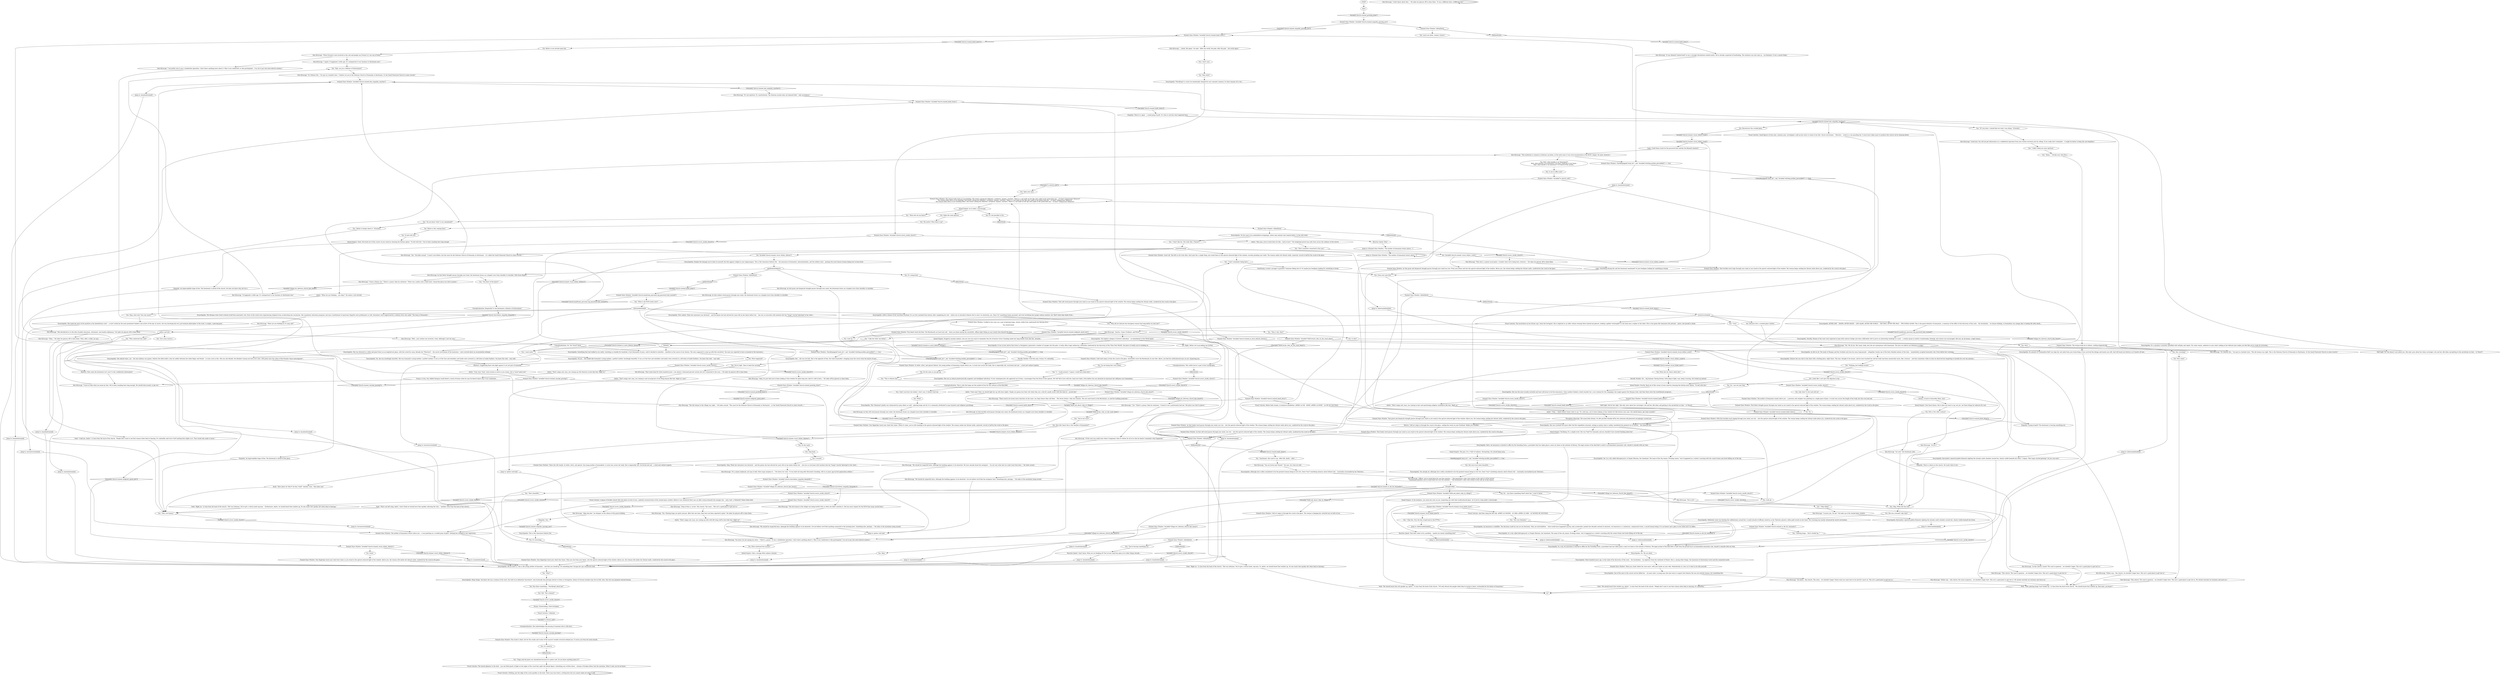 # CHURCH / STAINED GLASS WINDOW VISCAL
# Viscal concerning the stained glass window. You can put important things together.
# ==================================================
digraph G {
	  0 [label="START"];
	  1 [label="input"];
	  2 [label="Stained Glass Window: The woman looks down at you kneeling. She towers among her followers: architects, laymen, courtiers. There is a sad smile on her lips and a glint in her green-blue eye -- of what? Compassion? Remorse?\nThe woman looks down at you kneeling. She towers among her followers: architects, laymen, courtiers. There is a sad smile on her lips and a glint in her green blue eye -- of what? Compassion? Remorse?\nThe woman looks down at you standing there. She towers among her followers: architects, laymen, courtiers. There is a sad smile on her lips and a glint in her green-blue eye -- of what? Compassion? Remorse?"];
	  3 [label="Shivers: Cold air seeps in through the crack in the glass, cooling the sweat on your forehead. Makes you shudder..."];
	  4 [label="Stained Glass Window: Cold wind seeps in from the crack in the glass. Snowdrifts cover the floorboards at your feet. Above, you feel her multicoloured eyes on you. Inspecting you."];
	  5 [label="You: It's compassion."];
	  6 [label="You: \"Who conducted this raid?\""];
	  7 [label="Kim Kitsuragi: \"Good luck. You will not get information on a confidential operation from your station secretary just by calling. If you really don't remember -- it might be better to keep this one forgotten.\""];
	  8 [label="Stained Glass Window: The woman looks by in silence, smiling enigmatically."];
	  9 [label="Kim Kitsuragi: \"If this man was really here when it happened, then it's better for all of us that he doesn't remember what happened.\""];
	  10 [label="Inland Empire: The past. It's a *silo* of sadness. Fermenting. You should keep away."];
	  11 [label="You: To hell with this."];
	  12 [label="Encyclopedia: The Mesque state tried to detach itself from innocentic rule. Parts of the world were experiencing whiplash from accelerating into secularism. Her mandatory education programs and mass resettlement of upstream Magritte were problematic as well. Dissenters were suppressed by a military force she called “The Army of Humanity\"..."];
	  13 [label="Stained Glass Window: Variable[\"church.ravers_inside_church\"]"];
	  14 [label="Variable[\"church.ravers_inside_church\"]", shape=diamond];
	  15 [label="!(Variable[\"church.ravers_inside_church\"])", shape=diamond];
	  16 [label="Andre: \"That's mega cool, man, you coming up with theories in here like that. Right on.\""];
	  17 [label="Kim Kitsuragi: \"That she is. A great sacral piece. I wonder what we're doing here, however...\" He takes his glasses off to clean them."];
	  18 [label="You: \"Okey-dokey.\""];
	  19 [label="Reaction Speed: Why?"];
	  20 [label="You: No. I am not your bug."];
	  21 [label="You: It's not possible to live."];
	  22 [label="Kim Kitsuragi: As that great and desperate thought passes through your mind, the lieutenant draws an x-shaped cross from shoulder to shoulder."];
	  23 [label="Stained Glass Window: IsKimHere()"];
	  24 [label="IsKimHere()", shape=diamond];
	  25 [label="!(IsKimHere())", shape=diamond];
	  26 [label="Encyclopedia: On the coast of an uninhabited archipelago, where only animals had roamed before. In the wild reeds."];
	  27 [label="Stained Glass Window: Variable[\"church.churchdoor_empathy_kimguilty\"]"];
	  28 [label="Variable[\"church.churchdoor_empathy_kimguilty\"]", shape=diamond];
	  29 [label="!(Variable[\"church.churchdoor_empathy_kimguilty\"])", shape=diamond];
	  30 [label="Stained Glass Window: Variable[\"village.ww_dolorian_church_kim_heard\"]"];
	  31 [label="Variable[\"village.ww_dolorian_church_kim_heard\"]", shape=diamond];
	  32 [label="!(Variable[\"village.ww_dolorian_church_kim_heard\"])", shape=diamond];
	  33 [label="Visual Calculus: A jigsaw of broken shards falls into place in front of you: a ghostly reconstruction of the stained glass window. Before it was shattered there was an older woman beneath the younger one -- and a text, a *leitmotiv* below them both."];
	  34 [label="Logic: Could these words be the password that unlocks the filament memory?"];
	  35 [label="Encyclopedia: Terribly. Women of the court were expected to play both contract bridge and chess sufficiently well to prove an interesting challenge to a man -- a similar grasp in matters of philosophy, theology, and science was encouraged. She was, by all means, a kept woman..."];
	  36 [label="Encyclopedia: She made the most of her position in the Antedolorian court -- a court visited by the most prominent thinkers and artists of the day. In secret, she was becoming the era's pre-eminent philosopher of the state. A scalpel, a piercing gaze..."];
	  37 [label="You: Wow."];
	  38 [label="Encyclopedia: Yes. In a city called Advesperascit, in Vesper-Messina, her homeland. The name of the city means \"Evening comes,\" but it happened on a winter's morning with the canals frozen and slush falling out of the sky."];
	  39 [label="Encyclopedia: Midwinter snow was beating the cobblestones around her. A small attaché of officials stood by as her Therriers placed a white gold wreath on her head. The crowning was mostly witnessed by secret servicemen."];
	  40 [label="Rhetoric: Suggesting those who fight against it are not part of humanity."];
	  41 [label="Kim Kitsuragi: \"What are you thinking of, if I may ask?\""];
	  42 [label="thoughtsofdei"];
	  43 [label="Kim Kitsuragi: \"She introduced us to the idea of public education, retirement, and modern diplomacy.\" He takes his glasses off to clean them."];
	  44 [label="Andre: \"Cool, man! Yeah, we should light her up with disco lights. People are gonna lose their shit when they see a club for anodic music with this kind of... sacred shit.\""];
	  45 [label="Noid: \"Right on.\" A voice from the back of the church. \"She was inhuman. You've got a critical mind cop-man -- furthermore, Andre, we should board that window up. No one wants that spooky shit when they're dancing.\""];
	  46 [label="Perception (Hearing): The ocean feels distant. Its ebb and flow blocked off by the centuries-old pinewood sarcophagus around you."];
	  47 [label="You: It's remorse."];
	  48 [label="Stained Glass Window: IsKimHere()"];
	  49 [label="IsKimHere()", shape=diamond];
	  50 [label="!(IsKimHere())", shape=diamond];
	  51 [label="Kim Kitsuragi: As that useless word passes through your mind, the lieutenant draws an x-shaped cross from shoulder to shoulder."];
	  52 [label="You: \"Tiago said the place was abandoned because of a police raid. Do you know anything about it?\""];
	  53 [label="You: Reconstruct the cracked glass."];
	  54 [label="You: Variable[\"church.stained_viscal_whitec_crack\"]"];
	  55 [label="Variable[\"church.stained_viscal_whitec_crack\"]", shape=diamond];
	  56 [label="!(Variable[\"church.stained_viscal_whitec_crack\"])", shape=diamond];
	  57 [label="Stained Glass Window: As that great and desperate thought passes through your mind you rise. From your knees and into the apricot-coloured light of the window. Above you, the woman keeps smiling her distant smile, sundered by the crack in the glass."];
	  58 [label="You: \"Lieutenant, this used to say: 'After life, death -- after'...\""];
	  59 [label="Visual Calculus: The escutcheon on her throne says: Irene the Navigator. She is depicted as an older woman wearing thick rimmed eye-glasses, holding a golden *reichsapfel* in one hand and a scepter in the other. This is the queen Her Innocence Dei advised -- above, she herself is whole."];
	  60 [label="Kim Kitsuragi: \"Ice cool,\" the lieutenant nods."];
	  61 [label="Empathy: There is silence in the church. He wants there to be."];
	  62 [label="Encyclopedia: Although she is often considered to be the greatest human being to ever live, there *was* something ominous about Dolores Dei -- constantly surrounded by her Therriers..."];
	  63 [label="Stained Glass Window: IsKimHere()"];
	  64 [label="IsKimHere()", shape=diamond];
	  65 [label="!(IsKimHere())", shape=diamond];
	  66 [label="You: \"You're leaving something out.\""];
	  67 [label="Jump to: [mainhubstained]"];
	  68 [label="Stained Glass Window: That bitter thought passes through your mind as you stand in the apricot-coloured light of the window. The woman keeps smiling her distant smile above you, sundered by the crack in the glass."];
	  69 [label="Stained Glass Window: That terrible word rings through your mind as you stand in the apricot coloured-light of the window. The woman keeps smiling her distant smile above you, sundered by the crack in the glass."];
	  70 [label="Empathy: There it is again -- a small pang of guilt. It's time to ask him what happened here."];
	  71 [label="police raid hub"];
	  72 [label="Kim Kitsuragi: \"I'm sorry, I'm not saying you were...\" There's a pause. \"It was a clandestine operation. I don't know anything about it. Why it was conducted or who participated. I try not to pry into extra-district matters.\""];
	  73 [label="Encyclopedia: She was an almost preternaturally magnetic and intelligent individual. To her contemporaries she appeared out of time, a messenger from the future of the species. We *all* fell in love with her, head over heels. Even before she was declared an innocence her influence was tremendous."];
	  74 [label="Jump to: [reconstructionhub]"];
	  75 [label="You: Okay. When did she rule?"];
	  76 [label="You: Okay, what else? Was she smart?"];
	  77 [label="You: I want more."];
	  78 [label="Encyclopedia: Wow indeed. When her innocence was declared -- and the queen she had advised for years fell on her knees before her -- she was so overcome with emotion that her *lungs* started *glowing* in her chest..."];
	  79 [label="You: Her crowning?"];
	  80 [label="Encyclopedia: Dolores Dei was shot in the chest with a fowling piece, eight times. The man, thought to be insane, said he once touched her and her body had been unnaturally warm, like a furnace -- and that sometimes while on duty he observed her forgetting to breathe for over ten minutes..."];
	  81 [label="You: What happened?"];
	  82 [label="Stained Glass Window: Variable[\"church.ravers_inside_church\"]"];
	  83 [label="Variable[\"church.ravers_inside_church\"]", shape=diamond];
	  84 [label="!(Variable[\"church.ravers_inside_church\"])", shape=diamond];
	  85 [label="Andre: \"That's mega cool, man, you coming in here and questioning religious symbolism like that. Right on.\""];
	  86 [label="Noid: \"We should board that window up, Andre.\" A voice from the back of the church. \"People don't want to see that woman when they're dancing. It's unhealthy.\""];
	  87 [label="Stained Glass Window: Variable[\"church.stained_concept_passing\"]"];
	  88 [label="Variable[\"church.stained_concept_passing\"]", shape=diamond];
	  89 [label="!(Variable[\"church.stained_concept_passing\"])", shape=diamond];
	  90 [label="Kim Kitsuragi: \"We should be respectful here, although the building appears to be deserted. We have already found the instigator -- I'm not sure what else we could want from here...\" He looks around."];
	  91 [label="You: \"You're not sure?\""];
	  92 [label="Jump to: [mainhubstained]"];
	  93 [label="You: \"Kim, are you a follower of Dolorianism?\""];
	  94 [label="Stained Glass Window: Variable[\"church.stained_ie_more_dolores_history\"]"];
	  95 [label="Variable[\"church.stained_ie_more_dolores_history\"]", shape=diamond];
	  96 [label="!(Variable[\"church.stained_ie_more_dolores_history\"])", shape=diamond];
	  97 [label="Kim Kitsuragi: \"So do I.\""];
	  98 [label="dolohub"];
	  99 [label="Inland Empire: Exactly. Back out of this corner of your mind by choosing the bottom-most option: \"To hell with this.\""];
	  100 [label="Conceptualization: This subtle terror is part of her iconography."];
	  101 [label="You: \"Why did we tolerate this bourgeois woman that long before we shot her?\""];
	  102 [label="Stained Glass Window: Variable[\"church.ravers_inside_church\"]"];
	  103 [label="Variable[\"church.ravers_inside_church\"]", shape=diamond];
	  104 [label="!(Variable[\"church.ravers_inside_church\"])", shape=diamond];
	  105 [label="Stained Glass Window: Variable[\"church.ravers_inside_church\"]"];
	  106 [label="Variable[\"church.ravers_inside_church\"]", shape=diamond];
	  107 [label="!(Variable[\"church.ravers_inside_church\"])", shape=diamond];
	  108 [label="Kim Kitsuragi: \"None of this is, in fact. This church. The coast... This isn't a good place to get lost in.\""];
	  109 [label="Andre: \"That's mega cool, man, you coming in and accusing her of not being human like that. Right on, man!\""];
	  110 [label="Jump to: [reconstructionhub]"];
	  111 [label="You: Close your eyes first."];
	  112 [label="Stained Glass Window: That great and desperate thought passes through your mind as you stand in the apricot-coloured light of the window. Above you, the woman keeps smiling her distant smile, sundered by the crack in the glass."];
	  113 [label="Kim Kitsuragi: As that terrible word passes through your mind, the lieutenant draws an x-shaped cross from shoulder to shoulder."];
	  114 [label="Stained Glass Window: Your fingertips touch your chest four times. Then you rise from your knees, into the apricot-coloured light of the window. Above you, the woman still smiles her distant smile, sundered by the crack in the glass."];
	  115 [label="You: \"This is Dolores Dei.\""];
	  116 [label="Stained Glass Window: Good call. She left us all in the shits, don't give her a single thing. Just stand there in the apricot-coloured light of the window, secretly grinding your teeth. The woman smiles her distant smile, unmoved, struck in half by the crack in the glass."];
	  117 [label="You: \"I...\" (Look around.) \"I guess I could have been here.\""];
	  118 [label="Kim Kitsuragi: \"I am pretty sure it was a clandestine operation. I don't know anything more about it. Why it was conducted, or who participated... I try not to pry into extra-district matters.\""];
	  119 [label="Interfacing: A motor carriage? A gunshot? Someone falling into it? Or maybe just hooligans looking for something to break."];
	  120 [label="You: Open your eyes."];
	  121 [label="Stained Glass Window: Variable[\"church.stained_viscal_failed_once\"]"];
	  122 [label="Variable[\"church.stained_viscal_failed_once\"]", shape=diamond];
	  123 [label="!(Variable[\"church.stained_viscal_failed_once\"])", shape=diamond];
	  124 [label="Visual Calculus: And then along the left side: APRÈS LE MONDE - LE GRIS; APRÈS LE GRIS - LE MONDE DE NOUVEAU."];
	  125 [label="Encyclopedia: More. An innocence is elected to office by the Founding Party, a precedent that has taken place a mere six times in the entirety of History. The legal system of the Reál Belt is built to accommodate innocentic rule, should it coincide with our time."];
	  126 [label="Jump to: [doloriandeihubinfo]"];
	  127 [label="Encyclopedia: Three hundred years ago, in the wake of the discovery of this isola -- the Insulindian -- by explorers from the continent of Mundi. She is, among other things, the innocence of interisolary travel and the connected world."];
	  128 [label="You: She was crowned? Like Sola?"];
	  129 [label="Kim Kitsuragi: \"Either way... this church, we shouldn't linger here. This isn't a good place to get lost in.\""];
	  130 [label="Kim Kitsuragi: \"Okay...\" He takes his glasses off to clean them. Then, after a while, he says:"];
	  131 [label="Kim Kitsuragi: \"In this church I mean? The coast in general... we shouldn't linger. This isn't a good place to get lost in.\""];
	  132 [label="Logic: Something during the raid the lieutenant mentioned? Or just hooligans looking for something to break."];
	  133 [label="Conceptualization: She acknowledges the passing of someone who is still alive..."];
	  134 [label="Inland Empire: As if under a microscope."];
	  135 [label="You: I'm not doing that cross either."];
	  136 [label="You: \"You knew of the place?\""];
	  137 [label="Stained Glass Window: Variable[\"church.stained_kim_empathy_reaction\"]"];
	  138 [label="Variable[\"church.stained_kim_empathy_reaction\"]", shape=diamond];
	  139 [label="!(Variable[\"church.stained_kim_empathy_reaction\"])", shape=diamond];
	  140 [label="Jump to: [mainhubstained]"];
	  141 [label="Stained Glass Window: Variable[\"village.ww_dolorian_church_kim_heard\"]"];
	  142 [label="Variable[\"village.ww_dolorian_church_kim_heard\"]", shape=diamond];
	  143 [label="!(Variable[\"village.ww_dolorian_church_kim_heard\"])", shape=diamond];
	  144 [label="Jump to: [mainhubstained]"];
	  145 [label="Stained Glass Window: Variable[\"church.stained_knelt_down\"]"];
	  146 [label="Variable[\"church.stained_knelt_down\"]", shape=diamond];
	  147 [label="!(Variable[\"church.stained_knelt_down\"])", shape=diamond];
	  148 [label="Stained Glass Window: Variable[\"church.stained_knelt_down\"]"];
	  149 [label="Variable[\"church.stained_knelt_down\"]", shape=diamond];
	  150 [label="!(Variable[\"church.stained_knelt_down\"])", shape=diamond];
	  151 [label="Visual Calculus: Below both women, in luminous blackletter: APRÈS LA VIE - MORT; APRÈS LA MORT - LA VIE DE NOUVEAU."];
	  152 [label="You: Where is this coming from?"];
	  153 [label="Encyclopedia: As did we all. The lands of Mesque and the Occident and even far-away Supramundi -- altogether twenty one of the forty Mondial nations of the time -- immediately accepted innocentic rule. Even before her crowning."];
	  154 [label="Encyclopedia: Oh yes... She looked like humanity's young mother, a perfect mother. Insultingly beautiful. It was as if her face and shoulders and hands were covered in a soft down of under-feathers. You know this well -- very well."];
	  155 [label="Encyclopedia: You already do. Although she is often considered to be the greatest human being to ever live, there *was* something ominous about Dolores Dei -- constantly surrounded by her Therriers..."];
	  156 [label="Jump to: [doloriandeihubinfo]"];
	  157 [label="Empathy: An imperceptible tinge of fear. The lieutenant is afraid of the church. He does not know why, but he is."];
	  158 [label="Noid: \"Yeah, glowing lungs *are* fucked up.\" A voice from the back of the church. \"We should board that window up. Bad sines, you know?\""];
	  159 [label="Andre: \"Uhm...\" Andre doesn't know what to say. \"It's cold man, you've been looking at that window for like forever now, man. You should dance, get some warmth!\""];
	  160 [label="Drama: Stonewalling. Good technique."];
	  161 [label="Encyclopedia: Bystanders reported golden filaments lighting the already sunlit chamber around her, clearly visible beneath her dress."];
	  162 [label="Stained Glass Window: Cradled in her arms are a pair of glowing lungs, clearly visible from underneath her flowing dress. 

You should kneel."];
	  163 [label="You: It's mourning."];
	  164 [label="Kim Kitsuragi: As that bitter thought passes through your head, the lieutenant draws an x-shaped cross from shoulder to shoulder. With three fingers."];
	  165 [label="Stained Glass Window: Variable[\"church.stained_knelt_down\"]"];
	  166 [label="Variable[\"church.stained_knelt_down\"]", shape=diamond];
	  167 [label="!(Variable[\"church.stained_knelt_down\"])", shape=diamond];
	  168 [label="Half Light: Serves her right. She only cares about her sovereign's orb and her silk robes and getting to the aerodrome on time -- to *leave*."];
	  169 [label="You: \"I don't remember being here.\""];
	  170 [label="Kim Kitsuragi: \"I agree. It happened a while ago. It's unimportant to our business in Martinaise now.\""];
	  171 [label="Jump to: [mainhubstained]"];
	  172 [label="You: \"Why?\""];
	  173 [label="You: Wait, what exactly is an *innocence*?\nWait, what exactly is an innocence? I've read a book but it was fuzzy...\nWait, what exactly is an innocence? I've heard of the system..."];
	  174 [label="Encyclopedia: She was dressed in a white and pearl dress on an emptied-out plaza, with the crowd far away. Already her *Therriers* -- the secret servicemen of the innocence -- were worried about an assassination attempt."];
	  175 [label="Jump to: [doloriandeihubinfo]"];
	  176 [label="Andre: \"What are you thinking -- you okay?\" He seems a tad worried."];
	  177 [label="You: \"She's somehow connected to the case.\""];
	  178 [label="Stained Glass Window: Variable[\"TASK.ask_about_ruby_in_village\"]"];
	  179 [label="Variable[\"TASK.ask_about_ruby_in_village\"]", shape=diamond];
	  180 [label="!(Variable[\"TASK.ask_about_ruby_in_village\"])", shape=diamond];
	  181 [label="Inland Empire: In the darkness, you sense her eyes on you, inspecting you with their multicoloured glass. As if you're a bug under a microscope."];
	  182 [label="Stained Glass Window: That lonely word passes through your mind as you stand in the apricot-coloured light of the window. The woman keeps smiling her distant smile above you, sundered by the crack in the glass."];
	  183 [label="You: Better to not intrude upon him."];
	  184 [label="You: \"If I was here, I should find out what I was doing.\" (Proceed.)"];
	  185 [label="You: Turn away. [Leave.]"];
	  186 [label="Jump to: [doloriandeihubinfo]"];
	  187 [label="Encyclopedia: She was the most socially secluded and least self-aware of all the innocences. Some modern thinkers would consider her a war criminal for the campaigns she waged against the Mesque state. And then there were the resettlement programs..."];
	  188 [label="Kim Kitsuragi: \"Officer, you've stood there for over five minutes...\" The lieutenant's calm voice echoes in the cold air of the church.\n\"Lieutenant-yefreitor, you've stood there for over five minutes...\" The lieutenant's calm voice echoes in the cold air of the church."];
	  189 [label="Stained Glass Window: Variable[\"church.ravers_inside_church\"]"];
	  190 [label="Variable[\"church.ravers_inside_church\"]", shape=diamond];
	  191 [label="!(Variable[\"church.ravers_inside_church\"])", shape=diamond];
	  192 [label="Stained Glass Window: Variable[\"church.ravers_inside_church\"]"];
	  193 [label="Variable[\"church.ravers_inside_church\"]", shape=diamond];
	  194 [label="!(Variable[\"church.ravers_inside_church\"])", shape=diamond];
	  195 [label="You: Like what? Is the task still on?"];
	  196 [label="You: Okay."];
	  197 [label="Jump to: [doloriandeihubinfo]"];
	  198 [label="Kim Kitsuragi: As that soft word passes through your mind, the lieutenant draws an x-shaped cross from shoulder to shoulder."];
	  199 [label="Stained Glass Window: That soft word passes through your mind as you stand in the apricot-coloured light of the window. The woman keeps smiling her distant smile, sundered by the crack in the glass."];
	  200 [label="Empathy: A pang of guilt? The lieutenant is leaving something out."];
	  201 [label="Kim Kitsuragi: \"The old woman in the village was being tactful with us when she didn't mention it. She has more respect for the RCM than many around here.\""];
	  202 [label="Kim Kitsuragi: \"It happened a while ago. It's unimportant to our business in Martinaise now.\""];
	  203 [label="You: \"I didn't think you were spiritual.\""];
	  204 [label="Kim Kitsuragi: \"It's Dolores Dei...\" he says in a hushed voice. \"The old woman was right. This is the Dolorian Church of Humanity in Martinaise. Or the Small Pinewood Church in some records.\""];
	  205 [label="Encyclopedia: It's a mystery. A mystery sprinkled with self-pity and regret. For some reason, unknown to your mind, looking at her delicate eyes makes you feel like you're ready for drowning..."];
	  206 [label="Jump to: [mainhubstained]"];
	  207 [label="Visual Calculus: Nothing, just the edge of the crack sparkles in the dark. There may have been a writing here but you cannot make out what it said."];
	  208 [label="You: What else do I know about her?"];
	  209 [label="Stained Glass Window: CheckEquipped(\"neck_tie\")  and  Variable[\"whirling.necktie_personified\"] == true"];
	  210 [label="CheckEquipped(\"neck_tie\")  and  Variable[\"whirling.necktie_personified\"] == true", shape=diamond];
	  211 [label="!(CheckEquipped(\"neck_tie\")  and  Variable[\"whirling.necktie_personified\"] == true)", shape=diamond];
	  212 [label="Encyclopedia: But... she was not hell. She is the opposite of that, the wind of paradise, stripping away the covers from the hearts of men..."];
	  213 [label="Inland Empire: Good. Now back out of this corner of your mind by choosing the bottom option: \"To hell with this.\" You've been standing here long enough."];
	  214 [label="Kim Kitsuragi: \"She's been dead for three hundred years. I am almost a thousand percent certain she isn't connected to the case...\" He takes his glasses off to clean them."];
	  215 [label="Noid: \"That's not left wing, Andre. I don't think we should have that spooker adorning the club...\" Another voice from the back of the church..."];
	  216 [label="Kim Kitsuragi: \"We should be respectful here, although the building appears to be deserted. I do not believe we'll find anything connected to the lynching here. Something else, perhaps...\" He looks at the machinery lying around."];
	  217 [label="Stained Glass Window: Cold air seeps in through the crack in the glass. The woman is keeping her colourful eye on both of you."];
	  218 [label="Kim Kitsuragi: \"Three Precincts were involved in the raid and people say Precinct 41 was one of them.\""];
	  219 [label="You: How did I know this is the *mother of humanism*?"];
	  220 [label="You: Variable[\"church.stained_viscal_whitec_dolores\"]"];
	  221 [label="Variable[\"church.stained_viscal_whitec_dolores\"]", shape=diamond];
	  222 [label="!(Variable[\"church.stained_viscal_whitec_dolores\"])", shape=diamond];
	  223 [label="Encyclopedia: Despite the damage you've done to yourself, the title appears lodged in your hippocampus. This is Her Innocence Dolores Dei -- the innocence of humanism, internationalism, and the welfare state -- perhaps the most famous human being ever to have lived."];
	  224 [label="You: Do the same."];
	  225 [label="Stained Glass Window: Variable[\"church.stained_knelt_down\"]"];
	  226 [label="Variable[\"church.stained_knelt_down\"]", shape=diamond];
	  227 [label="!(Variable[\"church.stained_knelt_down\"])", shape=diamond];
	  228 [label="Stained Glass Window: With that terrible word ringing through your mind, you rise -- into the apricot coloured-light of the window. The woman keeps smiling her distant smile above you, sundered by the crack in the glass."];
	  229 [label="reconstructionhub"];
	  230 [label="Stained Glass Window: The mother of humanism towers above you -- a wax painting on a cracked pane of glass. Nothing has changed in her expression."];
	  231 [label="Jump to: [Stained Glass Window: \"The mother of humanism towers above...\"]"];
	  232 [label="You: A tyrant?"];
	  233 [label="You: Right. Better not to go poking any further."];
	  234 [label="Encyclopedia: Something that had walked in our midst, watching us stumble for hundreds, if not thousands of years, until it decided to interfere -- interfere in the course of our history. 'We were supposed to come up with this ourselves!' the man was reported to have screamed at the innocence..."];
	  235 [label="Encyclopedia: This *inhuman* quality was witnessed by many others as well -- glowing lungs and all. It is commonly attributed to mass hysteria and religious psychology."];
	  236 [label="You: \"Nothing. Just looking around.\""];
	  237 [label="Noid: \"We should board that old spooker up, Andre.\" A voice from the back of the church. \"It'll only disturb the people while they're trying to dance, unshackled by the failure of humanism.\""];
	  238 [label="Drama: A very, very skilled thespian would detect a touch of drama when he says he doesn't know why it was conducted..."];
	  239 [label="You: What shattered this mosaic?"];
	  240 [label="You: Because she's a stained glass window."];
	  241 [label="Jump to: [Stained Glass Window: \"The mother of humanism towers above...\"]"];
	  242 [label="Jump to: [mainhubstained]"];
	  243 [label="Stained Glass Window: IsKimHere()"];
	  244 [label="IsKimHere()", shape=diamond];
	  245 [label="!(IsKimHere())", shape=diamond];
	  246 [label="Stained Glass Window: There she still stands. In white, silver, and apricot, the young mother of humankind. A crack runs across her body. She is impossibly tall, oval-faced and sad -- a dark and radiant majesty."];
	  247 [label="Kim Kitsuragi: \"The old woman in the village was right...\" He looks around. \"This must be the Dolorian Church of Humanity in Martinaise -- or the Small Pinewood Church in some records...\""];
	  248 [label="Stained Glass Window: Variable[\"village.ww_dolorian_church_kim_heard\"]"];
	  249 [label="Variable[\"village.ww_dolorian_church_kim_heard\"]", shape=diamond];
	  250 [label="!(Variable[\"village.ww_dolorian_church_kim_heard\"])", shape=diamond];
	  251 [label="Kim Kitsuragi: \"There used to be seven stave churches on the coast. Les Sept Soeurs they call them -- The Seven Sisters. Only one remains. The rest were burnt in the Revolution, or used for building materials.\""];
	  252 [label="You: \"Do you know *why* it was abandoned?\""];
	  253 [label="Visual Calculus: Small figures of wise men, common men, worshippers walk up the stairs to stand at her feet. Secret servicemen -- Therriers -- stand in a row guarding her. It must have taken years to produce this work in all its dizzying detail."];
	  254 [label="Kim Kitsuragi: \"'Justice, Union, Prudence, and Force'.\""];
	  255 [label="doloriandeihubinfo"];
	  256 [label="Encyclopedia: In a way. An innocence is elected to office by the Founding Party, a precedent that has taken place a mere six times in the entirety of History. The legal system of the Reál Belt is built from the ground up to accommodate innocentic rule, should it coincide with our time."];
	  257 [label="Encyclopedia: Okay. When her innocence was declared -- and the queen she had advised for years fell on her knees before her -- she was so overcome with emotion that her *lungs* started *glowing* in her chest..."];
	  258 [label="You: Then what?"];
	  259 [label="Stained Glass Window: Variable[\"church.stained_ie_dei_for_humanity\"]"];
	  260 [label="Variable[\"church.stained_ie_dei_for_humanity\"]", shape=diamond];
	  261 [label="!(Variable[\"church.stained_ie_dei_for_humanity\"])", shape=diamond];
	  262 [label="You: \"Glowing lungs... That's fucked up...\""];
	  263 [label="Jump to: [mainhubstained]"];
	  264 [label="Inland Empire: Your heart knows. But it does not want to say, not yet. Let these things be unknown for now."];
	  265 [label="Half Light: No, she doesn't care about you. She only cares about her shiny sovereign's orb and her silk robes and getting to the aerodrome on time -- to *leave*!"];
	  266 [label="Encyclopedia: This is Her Innocence Dolores Dei."];
	  267 [label="You: Do the same as you get up."];
	  268 [label="Stained Glass Window: Your fingertips touch your chest four times. When it's done, you're still standing in the apricot-coloured light of the window. The woman smiles her distant smile, unmoved, struck in half by the crack in the glass."];
	  269 [label="You: The motto? What does it say?"];
	  270 [label="You: \"Cool.\""];
	  271 [label="You: \"I like the other one better.\""];
	  272 [label="Inland Empire: Draped in ancient sadness. Are you sure you want to remember this bit of historic trivia? Standing under her long slender form like this, dwarfed..."];
	  273 [label="You: Was there something... *terrifying* about her?"];
	  274 [label="Encyclopedia: Little is known of her marchese husband. It's as if he vanished from history after completing his role -- which was to introduce Dolores Dei to court. In conclusion, yes, there *is* something lonely, paranoid, and even terrifying that people seldom mention, but *feel* when they think of her..."];
	  275 [label="Empathy: An imperceptible tinge of fear. The lieutenant is afraid of this place."];
	  276 [label="Kim Kitsuragi: \"Yes. Glowing lungs are quite unusual. After that one time, they have not been reported to glow.\" He takes his glasses off to clean them."];
	  277 [label="Kim Kitsuragi: \"Okay. It's just that you've been looking at that window for quite long now. And it's cold in here...\" He takes off his glasses to clean them."];
	  278 [label="Drama: A touch of absurdity there, nice!"];
	  279 [label="Empathy: You."];
	  280 [label="Stained Glass Window: The world is silent, but for the creaks and cracks of the massive wooden structure behind you. It covers you from the wind outside."];
	  281 [label="Stained Glass Window: IsKimHere()"];
	  282 [label="IsKimHere()", shape=diamond];
	  283 [label="!(IsKimHere())", shape=diamond];
	  284 [label="Jump to: [mainhubstained]"];
	  285 [label="Kim Kitsuragi: \"It's not spiritual. It's constitutional. The Dolorian system does not demand faith -- only accordance.\""];
	  286 [label="You: \"Hmm...\" (Stroke your chin first.)"];
	  287 [label="Stained Glass Window: Variable[\"church.stained_viscal_whitec_crack\"]"];
	  288 [label="Variable[\"church.stained_viscal_whitec_crack\"]", shape=diamond];
	  289 [label="!(Variable[\"church.stained_viscal_whitec_crack\"])", shape=diamond];
	  290 [label="Stained Glass Window: As that soft word passes through your mind, you rise -- into the apricot-coloured light of the window. The woman keeps smiling her distant smile, sundered by the crack in the glass."];
	  291 [label="Kim Kitsuragi: \"It was deemed *subservient* to use a strongly Moralintern-related motto. We're already suspected of bootlicking. The sentence was also seen as... too feminine. It was a macho thing.\""];
	  292 [label="Encyclopedia: Many things. You know she was a woman of the court, the wife of an influential *marchese*, and eventually the principal advisor to Irene La Navigateur, Queen of Suresne (modern day Sur-la-Clef). Also, that she was gorgeous beyond beauty."];
	  293 [label="Horrific Necktie: Yes -- big bummer. Boring history. Gotta keep it light, man, keep it moving. Get fucked up instead."];
	  294 [label="Horrific Necktie: Fuck this pain, bratan. It's unhealthy."];
	  295 [label="You: She must have been beautiful..."];
	  296 [label="Encyclopedia: She adored chess, yes -- but also military war games. Dolores Dei often holds a tiny tin soldier between her index finger and thumb -- in icons such as this. She was also blonde, the blondest woman you have ever seen, with green eyes the colour of the Pisantic *mare interregnum*..."];
	  297 [label="Andre: \"Cool, man! Yeah! Look around as much as you wanna, this is *your* place too!\""];
	  298 [label="You: Looks like I can't give this figurine to her."];
	  299 [label="Jump to: [mainhubstained]"];
	  300 [label="Encyclopedia: She was crowned two years after the first expedition returned, setting in motion what is widely considered the greatest era in history -- the Dolorian Era."];
	  301 [label="You: No."];
	  302 [label="You: \"Who is this, Kim?\""];
	  303 [label="Kim Kitsuragi: \"Yes.\" He looks around. \"I wasn't sure before, but this must be the Dolorian Church of Humanity in Martinaise -- it's called the Small Pinewood Church in some records...\""];
	  304 [label="Kim Kitsuragi: \"I do.\" There's a pause, then he continues: \"I heard it was a particularly bad one. The place was shot to pieces.\""];
	  305 [label="Visual Calculus: The shards glimmer in the dark -- you see little pearls of light on the edges of the crack that splits the female figure. Something was written there... remains of broken letters line the emulsion. What it said, you do not know."];
	  306 [label="You: \"I like this. Puts the fear of god back in the f****ts.\""];
	  307 [label="Encyclopedia: The highest category of historic individual -- an embodiment of the World Spirit."];
	  308 [label="You: Is one in office now?"];
	  309 [label="Encyclopedia: In a city called Advesperascit, in Vesper-Messina, her homeland. The name of the city means 'Evening comes,' but it happened on a winter's morning with the canals frozen and slush falling out of the sky."];
	  310 [label="You: How come?"];
	  311 [label="Conceptualization: That is why the lungs are the symbol of love for the cultures of the Reál Belt."];
	  312 [label="Jump to: [doloriandeihubinfo]"];
	  313 [label="You: I don't care how she looked. I don't care. It doesn't hurt me."];
	  314 [label="Encyclopedia: Oh, she was insultingly beautiful. She was humanity's young mother, a perfect mother. It was as if her face and shoulders and hands were covered in a soft down of under-feathers. You know this well -- very well."];
	  315 [label="You: What?"];
	  316 [label="Kim Kitsuragi: \"You know... this church. The coast... we shouldn't linger. Finish what you came here to do and let's move on. This isn't a good place to get lost in.\""];
	  317 [label="Andre: \"That's mega cool, man, you coming up with wild left-wing stuff in here like that. Right on!\""];
	  318 [label="Noid: \"Right on.\" A voice from the back of the church. \"She was inhuman. You've got a critical mind, cop-man. Yo, Andre, we should board that window up. No one wants that spooky shit when they're dancing.\""];
	  319 [label="Jump to: [police raid hub]"];
	  320 [label="Visual Calculus: Unknown."];
	  321 [label="Inland Empire: Only a strange little sadness remains."];
	  322 [label="Jump to: [mainhubstained]"];
	  323 [label="You: No."];
	  324 [label="You: Make the same gesture."];
	  325 [label="Kim Kitsuragi: \"I have a theory, yes.\" There's a pause, then he continues: \"There was a police raid a while back. I heard the place was shot to pieces.\""];
	  326 [label="You: \"Better to forget about it.\" (Proceed.)"];
	  327 [label="Kim Kitsuragi: \"Well... your station was involved, I hear. Although I can't be sure.\""];
	  328 [label="Rhetoric: How come the lieutenant isn't sure? Is this confidential information?"];
	  329 [label="Conceptualization: No. You *must* know."];
	  330 [label="Stained Glass Window: In white, silver, and apricot faïence, the young mother of humanism stands above you. A crack runs across her body. She is impossibly tall, oval-faced and sad -- a dark and radiant majesty."];
	  331 [label="Stained Glass Window: Variable[\"church.stained_viscal_whitec_dolores\"]"];
	  332 [label="Variable[\"church.stained_viscal_whitec_dolores\"]", shape=diamond];
	  333 [label="!(Variable[\"church.stained_viscal_whitec_dolores\"])", shape=diamond];
	  334 [label="You: Kneel."];
	  335 [label="Stained Glass Window: Your knees touch the floor. The floorboards are hard and cold -- there you kneel among the snowdrifts, diffuse light falling on your hands from beyond the glass."];
	  336 [label="Stained Glass Window: Your fingertips touch your chest four times as you stand in the apricot-coloured light of the window. Above you, the woman still smiles her distant smile, sundered by the crack in the glass."];
	  337 [label="You: Step back."];
	  338 [label="Jump to: [reconstructionhub]"];
	  339 [label="Kim Kitsuragi: \"This exaltation is common in Dolorian sacralism. In the early years it was even incorporated as the RCM's slogan. No more, however.\""];
	  340 [label="You: I don't care."];
	  341 [label="Inland Empire: Terrifying. It's a simple word. She was *bad* for humanity and you shouldn't have started thinking about her!"];
	  342 [label="Stained Glass Window: Variable[\"church.ravers_inside_church\"]"];
	  343 [label="Variable[\"church.ravers_inside_church\"]", shape=diamond];
	  344 [label="!(Variable[\"church.ravers_inside_church\"])", shape=diamond];
	  345 [label="Andre: \"Hey man, you've stood there for like... half an hour!\" The hedgehog-haired man yells from across the coldness of the church."];
	  346 [label="Jump to: [mainhubstained]"];
	  347 [label="You: \"She's not human.\""];
	  348 [label="Kim Kitsuragi: \"This church. The coast in general... we shouldn't linger here. This isn't a good place to get lost in.\""];
	  349 [label="Stained Glass Window: Variable[\"church.stained_greeting_done\"]"];
	  350 [label="Variable[\"church.stained_greeting_done\"]", shape=diamond];
	  351 [label="!(Variable[\"church.stained_greeting_done\"])", shape=diamond];
	  352 [label="Kim Kitsuragi: \"We should be respectful here, although the building appears to be deserted. I do not believe we'll find the instigator here. Something else, perhaps...\" He looks at the machinery lying around."];
	  353 [label="Stained Glass Window: As that lonely word passes through your mind, you rise -- into the apricot-coloured light of the window. The woman keeps smiling her distant smile above you, sundered by the crack in the glass."];
	  354 [label="Stained Glass Window: Variable[\"church.mainframe_personal_log_password_hub_reached\"]"];
	  355 [label="Variable[\"church.mainframe_personal_log_password_hub_reached\"]", shape=diamond];
	  356 [label="!(Variable[\"church.mainframe_personal_log_password_hub_reached\"])", shape=diamond];
	  357 [label="You: \"What is the RCM motto now?\""];
	  358 [label="Stained Glass Window: CheckEquipped(\"neck_tie\")  and  Variable[\"whirling.necktie_personified\"] == true"];
	  359 [label="CheckEquipped(\"neck_tie\")  and  Variable[\"whirling.necktie_personified\"] == true", shape=diamond];
	  360 [label="!(CheckEquipped(\"neck_tie\")  and  Variable[\"whirling.necktie_personified\"] == true)", shape=diamond];
	  361 [label="Jump to: [mainhubstained]"];
	  362 [label="Encyclopedia: One of the men in this secret service killed her -- 22 years later. A young man who had come to suspect that Dolores Dei was not entirely human, but something else."];
	  363 [label="Encyclopedia: *Terrifying* is a term too emotionally charged for your semantic memory. Or what remains of it, but..."];
	  364 [label="You: Yell: \"War criminal!\""];
	  365 [label="Stained Glass Window: Variable[\"church.ravers_inside_church\"]"];
	  366 [label="Variable[\"church.ravers_inside_church\"]", shape=diamond];
	  367 [label="!(Variable[\"church.ravers_inside_church\"])", shape=diamond];
	  368 [label="You: Look up."];
	  369 [label="You: Look up."];
	  370 [label="You: \"What else do you know?\""];
	  371 [label="You: \"I don't like her. She looks like a *leaver*.\""];
	  372 [label="Encyclopedia: No amount of *Commodore Red* can wipe her sad smile from your brain-thing. It has survived the deluge and haunts you still. And will haunt you forever, as it haunts all men."];
	  373 [label="agoddamnhubiguess"];
	  374 [label="Stained Glass Window: Variable[\"church.stained_knelt_down\"]"];
	  375 [label="Variable[\"church.stained_knelt_down\"]", shape=diamond];
	  376 [label="!(Variable[\"church.stained_knelt_down\"])", shape=diamond];
	  377 [label="Kim Kitsuragi: \"...death, life again,\" he nods. \"After the world, the pale; after the pale -- the world again.\""];
	  378 [label="Kim Kitsuragi: \"You are brutal and *dumb*.\" He says, his voice ice cold."];
	  379 [label="Jump to: [doloriandeihubinfo]"];
	  380 [label="Stained Glass Window: There you stand, below her once more, with your hands on your side. Momentarily at a loss as to what to do with yourself."];
	  381 [label="You: You're right. Time to heed the warning."];
	  382 [label="You: No -- was there something *bad* about her, I want to know..."];
	  383 [label="You: \"She's beautiful...\""];
	  384 [label="Kim Kitsuragi: \"Either way -- this church, the coast in general... we shouldn't linger here. This isn't a good place to get lost in. We should conclude our business and move on.\""];
	  385 [label="Kim Kitsuragi: \"I don't know about that...\" He takes his glasses off to clean them. \"It was a different time. A different war.\""];
	  386 [label="Kim Kitsuragi: \"Okey-doe-doe,\" he whispers in the silence of the great building."];
	  387 [label="Kim Kitsuragi: \"I assure you, I'm not.\" He looks up at the stained glass window."];
	  388 [label="Reaction Speed: I don't know. What are we thinking of? Part of your mind has gone on to other things already..."];
	  389 [label="Stained Glass Window: The mother of humanism stands above you -- a precious and complex wax painting on a single pane of glass. A crack runs across the length of her body, her face oval and sad."];
	  390 [label="Stained Glass Window: Variable[\"church.stained_empathy_passing_you\"]"];
	  391 [label="Variable[\"church.stained_empathy_passing_you\"]", shape=diamond];
	  392 [label="!(Variable[\"church.stained_empathy_passing_you\"])", shape=diamond];
	  393 [label="Stained Glass Window: IsKimHere()"];
	  394 [label="IsKimHere()", shape=diamond];
	  395 [label="!(IsKimHere())", shape=diamond];
	  396 [label="You: Leave me alone, woman. [Leave.]"];
	  397 [label="Stained Glass Window: Variable[\"church.stained_midgreet_quick_exit\"]"];
	  398 [label="Variable[\"church.stained_midgreet_quick_exit\"]", shape=diamond];
	  399 [label="!(Variable[\"church.stained_midgreet_quick_exit\"])", shape=diamond];
	  400 [label="Stained Glass Window: Variable[\"TASK.locate_ruby_on_the_coast_done\"]"];
	  401 [label="Variable[\"TASK.locate_ruby_on_the_coast_done\"]", shape=diamond];
	  402 [label="!(Variable[\"TASK.locate_ruby_on_the_coast_done\"])", shape=diamond];
	  403 [label="Kim Kitsuragi: \"Yes. We all are. Her name, body, and rule are synonymous with humanism. The laws we enforce are Dolorian in origin.\""];
	  404 [label="Kim Kitsuragi: \"It's Dolores Dei...\" he says in a hushed voice. \"I believe we are in the Dolorian Church of Humanity in Martinaise. Or the Small Pinewood Church in some records.\""];
	  405 [label="Kim Kitsuragi: \"Not at all.\""];
	  406 [label="Encyclopedia: An innocence is infallible. The decisions made by one are not decisions. They are inevitabilities -- what would have happened anyway, only accelerated, packed into decades instead of centuries. An Innocence is a continuous, compressed event, a sacred human being. It is an honour and a glory to live when one is in office."];
	  407 [label="Encyclopedia: No. We are alone."];
	  408 [label="Stained Glass Window: Variable[\"tc.church_raid\"]"];
	  409 [label="Variable[\"tc.church_raid\"]", shape=diamond];
	  410 [label="!(Variable[\"tc.church_raid\"])", shape=diamond];
	  411 [label="Reaction Speed: That does seem to be a problem... maybe you meant something else?"];
	  412 [label="Encyclopedia: Bystanders reported golden filaments lighting the already sunlit chamber around her, clearly visible beneath her dress. I repeat: *Her lungs started glowing*. Do you care now?"];
	  413 [label="Kim Kitsuragi: \"It's a minor landmark, not easy to find. Most maps misplace it...\" He lowers his voice. \"It was built not long after Revachol's founding, 300 or so years ago by first-generation settlers.\""];
	  414 [label="Conceptualization: Respectful? Is the lieutenant a follower of Dolorianism?"];
	  415 [label="Jump to: [police raid hub]"];
	  416 [label="Kim Kitsuragi: \"I have no idea what you mean by that. We've been standing here long enough. We should look around, or get out.\""];
	  417 [label="mainhubstained"];
	  418 [label="Encyclopedia: All you know is, this is the young mother of humanity -- and that you should go. Do something else! Escape her sad, worryworn look."];
	  419 [label="You: Who is this older woman?"];
	  420 [label="Encyclopedia: AFTER LIFE -- DEATH; AFTER DEATH -- LIFE AGAIN. AFTER THE WORLD -- THE PALE; AFTER THE PALE -- THE WORLD AGAIN. This is the great leitmotiv of humanism, a summary of the effect of the discovery of this isola -- the Insulindian -- on human thinking. A tremendous sea change akin to finding life after death..."];
	  421 [label="You: \"Not very feminine.\""];
	  422 [label="You: A ruler?"];
	  423 [label="Encyclopedia: It was on her advice that Irene La Navigateur sponsored a number of voyages into the pale. A costly, often tragic endeavour, ultimately vindicated by the discovery of the *New New World*, the piece of reality you're standing on..."];
	  424 [label="Kim Kitsuragi: \"This church. The coast in general... we shouldn't linger here. This isn't a good place to get lost in. We should conclude our business and move on.\""];
	  425 [label="Noid: \"I told you, Andre.\" A voice from the back of the church. \"People don't want to see that woman when they're dancing. It's unhealthy. And we're *not* putting disco lights on it. That would only make it worse.\""];
	  426 [label="Acele: \"How about we *don't* do that, Noid?\" Another voice. \"She looks cool.\""];
	  0 -> 1
	  1 -> 350
	  2 -> 134
	  3 -> 182
	  4 -> 135
	  5 -> 394
	  6 -> 328
	  7 -> 203
	  8 -> 372
	  8 -> 204
	  9 -> 72
	  10 -> 210
	  11 -> 213
	  12 -> 41
	  13 -> 16
	  13 -> 15
	  14 -> 86
	  15 -> 277
	  16 -> 238
	  17 -> 132
	  18 -> 387
	  19 -> 241
	  20 -> 24
	  21 -> 244
	  22 -> 166
	  23 -> 25
	  23 -> 26
	  24 -> 165
	  25 -> 69
	  26 -> 19
	  26 -> 371
	  27 -> 29
	  27 -> 30
	  28 -> 71
	  29 -> 201
	  30 -> 32
	  30 -> 33
	  31 -> 205
	  32 -> 405
	  33 -> 230
	  34 -> 339
	  35 -> 37
	  36 -> 74
	  37 -> 79
	  38 -> 175
	  39 -> 259
	  40 -> 297
	  41 -> 43
	  42 -> 384
	  42 -> 102
	  42 -> 263
	  42 -> 237
	  42 -> 365
	  42 -> 178
	  42 -> 348
	  43 -> 130
	  44 -> 426
	  45 -> 347
	  46 -> 3
	  47 -> 49
	  48 -> 50
	  48 -> 51
	  49 -> 52
	  50 -> 375
	  51 -> 166
	  52 -> 305
	  53 -> 55
	  54 -> 56
	  54 -> 57
	  55 -> 288
	  56 -> 288
	  57 -> 300
	  58 -> 378
	  59 -> 254
	  60 -> 75
	  61 -> 75
	  62 -> 188
	  63 -> 65
	  63 -> 66
	  64 -> 189
	  65 -> 343
	  66 -> 388
	  67 -> 418
	  68 -> 323
	  69 -> 300
	  70 -> 138
	  71 -> 67
	  71 -> 6
	  71 -> 327
	  71 -> 185
	  71 -> 92
	  72 -> 239
	  73 -> 311
	  74 -> 230
	  75 -> 128
	  76 -> 36
	  77 -> 154
	  78 -> 162
	  79 -> 310
	  80 -> 236
	  81 -> 13
	  82 -> 84
	  82 -> 85
	  83 -> 110
	  84 -> 131
	  85 -> 159
	  86 -> 427
	  87 -> 89
	  87 -> 90
	  88 -> 280
	  89 -> 374
	  90 -> 415
	  91 -> 219
	  92 -> 418
	  93 -> 404
	  94 -> 96
	  94 -> 97
	  95 -> 359
	  96 -> 77
	  97 -> 75
	  98 -> 153
	  98 -> 234
	  98 -> 77
	  99 -> 187
	  100 -> 64
	  101 -> 190
	  102 -> 104
	  102 -> 105
	  103 -> 17
	  104 -> 215
	  105 -> 107
	  105 -> 108
	  106 -> 160
	  107 -> 386
	  108 -> 276
	  109 -> 319
	  110 -> 230
	  111 -> 281
	  112 -> 300
	  113 -> 166
	  114 -> 418
	  115 -> 249
	  116 -> 169
	  117 -> 73
	  118 -> 239
	  119 -> 111
	  120 -> 2
	  121 -> 123
	  121 -> 124
	  122 -> 208
	  123 -> 306
	  124 -> 421
	  125 -> 407
	  126 -> 256
	  127 -> 380
	  128 -> 39
	  129 -> 158
	  130 -> 425
	  131 -> 158
	  132 -> 111
	  133 -> 88
	  134 -> 370
	  134 -> 324
	  134 -> 21
	  135 -> 117
	  136 -> 414
	  137 -> 139
	  137 -> 140
	  138 -> 184
	  138 -> 253
	  138 -> 53
	  139 -> 285
	  140 -> 418
	  141 -> 144
	  141 -> 143
	  142 -> 202
	  143 -> 72
	  144 -> 418
	  145 -> 147
	  145 -> 148
	  146 -> 229
	  147 -> 70
	  148 -> 150
	  148 -> 151
	  149 -> 58
	  150 -> 113
	  151 -> 125
	  152 -> 11
	  153 -> 80
	  153 -> 129
	  154 -> 40
	  155 -> 188
	  156 -> 256
	  157 -> 347
	  158 -> 427
	  159 -> 46
	  160 -> 320
	  161 -> 312
	  162 -> 397
	  162 -> 302
	  162 -> 335
	  163 -> 282
	  164 -> 136
	  164 -> 325
	  165 -> 168
	  165 -> 167
	  166 -> 268
	  167 -> 225
	  168 -> 323
	  169 -> 119
	  170 -> 93
	  171 -> 418
	  172 -> 292
	  173 -> 308
	  174 -> 296
	  174 -> 314
	  175 -> 256
	  176 -> 43
	  177 -> 103
	  178 -> 180
	  178 -> 181
	  179 -> 401
	  180 -> 217
	  181 -> 121
	  182 -> 243
	  183 -> 218
	  184 -> 7
	  186 -> 256
	  187 -> 82
	  188 -> 42
	  189 -> 192
	  189 -> 191
	  190 -> 318
	  191 -> 44
	  192 -> 194
	  192 -> 195
	  193 -> 298
	  194 -> 278
	  195 -> 389
	  196 -> 242
	  197 -> 256
	  198 -> 166
	  199 -> 243
	  200 -> 138
	  201 -> 72
	  202 -> 93
	  203 -> 286
	  204 -> 137
	  205 -> 265
	  206 -> 418
	  207 -> 207
	  208 -> 293
	  209 -> 211
	  209 -> 212
	  210 -> 295
	  211 -> 330
	  212 -> 381
	  213 -> 157
	  214 -> 109
	  215 -> 347
	  216 -> 415
	  217 -> 141
	  218 -> 170
	  218 -> 118
	  219 -> 221
	  220 -> 222
	  220 -> 223
	  221 -> 332
	  222 -> 332
	  223 -> 373
	  224 -> 337
	  225 -> 227
	  225 -> 228
	  226 -> 291
	  227 -> 200
	  228 -> 300
	  229 -> 420
	  229 -> 270
	  229 -> 240
	  229 -> 338
	  229 -> 59
	  230 -> 418
	  231 -> 231
	  232 -> 257
	  233 -> 100
	  234 -> 81
	  235 -> 198
	  236 -> 193
	  237 -> 427
	  238 -> 416
	  239 -> 321
	  240 -> 412
	  241 -> 231
	  242 -> 418
	  243 -> 245
	  243 -> 246
	  244 -> 23
	  245 -> 149
	  246 -> 163
	  247 -> 137
	  248 -> 250
	  248 -> 251
	  249 -> 248
	  250 -> 304
	  251 -> 179
	  252 -> 326
	  253 -> 111
	  254 -> 272
	  254 -> 307
	  254 -> 422
	  254 -> 271
	  255 -> 76
	  255 -> 12
	  255 -> 174
	  255 -> 78
	  255 -> 209
	  255 -> 274
	  256 -> 407
	  257 -> 413
	  258 -> 363
	  259 -> 261
	  259 -> 262
	  260 -> 382
	  260 -> 383
	  261 -> 63
	  262 -> 14
	  263 -> 418
	  264 -> 419
	  265 -> 374
	  266 -> 163
	  267 -> 115
	  268 -> 169
	  269 -> 152
	  270 -> 61
	  271 -> 98
	  272 -> 95
	  273 -> 364
	  274 -> 101
	  275 -> 347
	  276 -> 317
	  277 -> 349
	  278 -> 264
	  279 -> 391
	  280 -> 47
	  281 -> 283
	  281 -> 284
	  282 -> 114
	  283 -> 146
	  284 -> 418
	  285 -> 145
	  286 -> 8
	  287 -> 289
	  287 -> 290
	  288 -> 34
	  289 -> 122
	  290 -> 243
	  291 -> 358
	  292 -> 273
	  293 -> 99
	  294 -> 330
	  295 -> 155
	  296 -> 275
	  297 -> 87
	  298 -> 20
	  299 -> 418
	  300 -> 341
	  300 -> 38
	  301 -> 4
	  302 -> 31
	  303 -> 137
	  304 -> 9
	  305 -> 207
	  306 -> 379
	  307 -> 233
	  307 -> 423
	  308 -> 408
	  309 -> 175
	  310 -> 424
	  311 -> 313
	  312 -> 256
	  313 -> 315
	  314 -> 40
	  315 -> 235
	  316 -> 158
	  317 -> 216
	  318 -> 427
	  319 -> 72
	  320 -> 409
	  321 -> 242
	  322 -> 418
	  323 -> 24
	  324 -> 269
	  325 -> 142
	  326 -> 171
	  327 -> 329
	  328 -> 416
	  329 -> 234
	  329 -> 77
	  330 -> 267
	  331 -> 333
	  331 -> 334
	  332 -> 224
	  333 -> 206
	  334 -> 336
	  335 -> 112
	  335 -> 369
	  336 -> 418
	  337 -> 232
	  338 -> 230
	  339 -> 173
	  339 -> 358
	  340 -> 258
	  341 -> 260
	  342 -> 344
	  342 -> 345
	  343 -> 346
	  344 -> 176
	  345 -> 177
	  346 -> 418
	  347 -> 83
	  348 -> 158
	  349 -> 352
	  349 -> 351
	  350 -> 390
	  351 -> 398
	  352 -> 415
	  353 -> 243
	  354 -> 356
	  354 -> 357
	  355 -> 35
	  356 -> 339
	  357 -> 255
	  358 -> 360
	  358 -> 361
	  359 -> 294
	  360 -> 99
	  361 -> 418
	  362 -> 316
	  363 -> 342
	  364 -> 106
	  365 -> 368
	  365 -> 367
	  366 -> 45
	  367 -> 18
	  368 -> 2
	  369 -> 2
	  370 -> 252
	  371 -> 417
	  372 -> 256
	  373 -> 48
	  373 -> 164
	  373 -> 5
	  373 -> 22
	  374 -> 376
	  374 -> 377
	  375 -> 354
	  376 -> 183
	  377 -> 340
	  378 -> 62
	  379 -> 256
	  380 -> 362
	  381 -> 214
	  382 -> 156
	  383 -> 366
	  384 -> 158
	  385 -> 385
	  386 -> 279
	  387 -> 161
	  388 -> 322
	  389 -> 68
	  390 -> 392
	  390 -> 393
	  391 -> 266
	  392 -> 374
	  393 -> 395
	  393 -> 396
	  394 -> 199
	  395 -> 226
	  397 -> 400
	  397 -> 399
	  398 -> 247
	  399 -> 331
	  400 -> 402
	  400 -> 403
	  401 -> 91
	  402 -> 353
	  403 -> 372
	  403 -> 204
	  403 -> 287
	  404 -> 137
	  405 -> 75
	  406 -> 309
	  407 -> 127
	  408 -> 410
	  408 -> 411
	  409 -> 133
	  410 -> 120
	  411 -> 196
	  411 -> 197
	  412 -> 312
	  413 -> 27
	  414 -> 28
	  415 -> 72
	  416 -> 145
	  417 -> 299
	  417 -> 303
	  417 -> 116
	  417 -> 54
	  417 -> 186
	  417 -> 220
	  417 -> 94
	  418 -> 172
	  419 -> 60
	  420 -> 355
	  421 -> 406
	  422 -> 126
	  423 -> 301
	  424 -> 158
	  425 -> 347
	  426 -> 347
}


